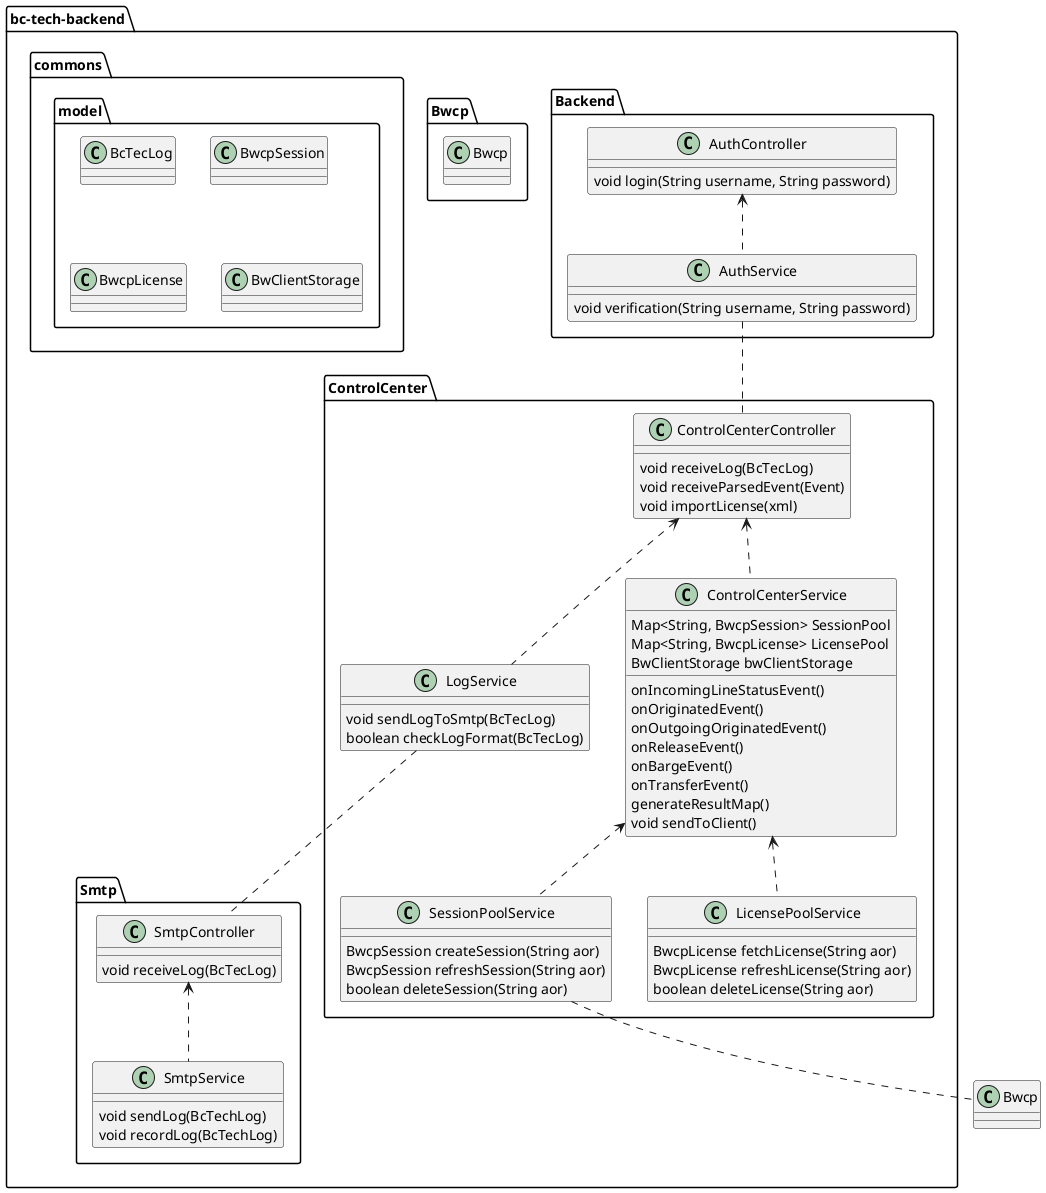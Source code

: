 @startuml

package bc-tech-backend{
  package ControlCenter{
    class ControlCenterController{
      void receiveLog(BcTecLog)
      void receiveParsedEvent(Event)
      void importLicense(xml)
    }

    class ControlCenterService{
      Map<String, BwcpSession> SessionPool
      Map<String, BwcpLicense> LicensePool
      BwClientStorage bwClientStorage

      onIncomingLineStatusEvent()
      onOriginatedEvent()
      onOutgoingOriginatedEvent()
      onReleaseEvent()
      onBargeEvent()
      onTransferEvent()
      generateResultMap()
      void sendToClient()
    }

    class SessionPoolService{
      BwcpSession createSession(String aor)
      BwcpSession refreshSession(String aor)
      boolean deleteSession(String aor)
    }

    class LicensePoolService{
      BwcpLicense fetchLicense(String aor)
      BwcpLicense refreshLicense(String aor)
      boolean deleteLicense(String aor)
    }

    class LogService{
      void sendLogToSmtp(BcTecLog)
      boolean checkLogFormat(BcTecLog)
    }
  }

  package Smtp{
    class SmtpController{
      void receiveLog(BcTecLog)
    }

    class SmtpService{
      void sendLog(BcTechLog)
      void recordLog(BcTechLog)
    }
  }

  package Backend{
    class AuthController{
      void login(String username, String password)
    }
    class AuthService{
      void verification(String username, String password)
    }
  }

  package Bwcp{
    class Bwcp{

    }
  }

  package commons{
    package model{
      class BcTecLog{

      }
      class BwcpSession{

      }
      class BwcpLicense{

      }
      class BwClientStorage{

      }
    }
  }
}

ControlCenterController <.. ControlCenterService
ControlCenterService <.. SessionPoolService
ControlCenterService <.. LicensePoolService
ControlCenterController <.. LogService
SmtpController <.. SmtpService
AuthController <.. AuthService

LogService .. SmtpController
AuthService .. ControlCenterController
SessionPoolService .. Bwcp

@enduml